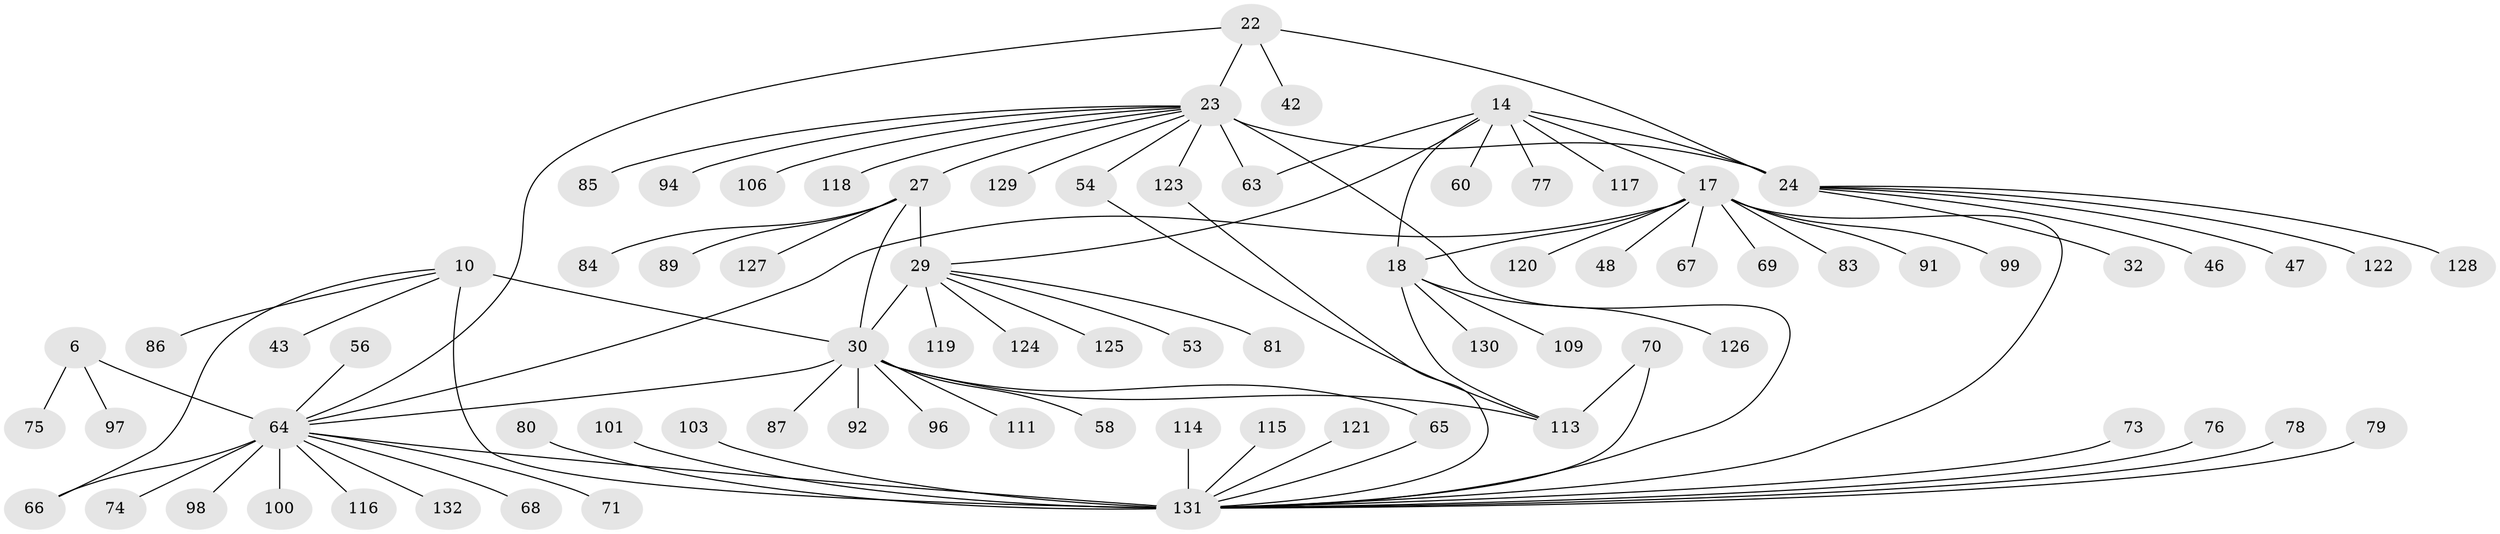 // original degree distribution, {6: 0.030303030303030304, 9: 0.022727272727272728, 10: 0.045454545454545456, 8: 0.03787878787878788, 7: 0.05303030303030303, 11: 0.030303030303030304, 12: 0.007575757575757576, 1: 0.6060606060606061, 4: 0.015151515151515152, 3: 0.045454545454545456, 2: 0.09090909090909091, 5: 0.015151515151515152}
// Generated by graph-tools (version 1.1) at 2025/58/03/04/25 21:58:01]
// undirected, 79 vertices, 94 edges
graph export_dot {
graph [start="1"]
  node [color=gray90,style=filled];
  6 [super="+1"];
  10 [super="+7"];
  14 [super="+13"];
  17 [super="+15"];
  18 [super="+16"];
  22 [super="+20"];
  23 [super="+19"];
  24 [super="+21"];
  27 [super="+26"];
  29 [super="+28"];
  30 [super="+25"];
  32;
  42;
  43;
  46;
  47;
  48;
  53;
  54 [super="+41"];
  56;
  58;
  60;
  63;
  64 [super="+5+31+44"];
  65;
  66 [super="+49"];
  67;
  68;
  69;
  70;
  71;
  73;
  74;
  75;
  76;
  77 [super="+62"];
  78;
  79;
  80 [super="+36"];
  81;
  83;
  84;
  85;
  86;
  87;
  89;
  91;
  92;
  94;
  96 [super="+93+95"];
  97;
  98;
  99;
  100;
  101;
  103;
  106;
  109;
  111 [super="+51"];
  113 [super="+45+107"];
  114 [super="+90+105"];
  115;
  116;
  117;
  118;
  119 [super="+110"];
  120 [super="+112"];
  121;
  122;
  123 [super="+88"];
  124;
  125;
  126;
  127;
  128;
  129;
  130 [super="+72"];
  131 [super="+55+59+61"];
  132;
  6 -- 97;
  6 -- 75;
  6 -- 64 [weight=8];
  10 -- 30;
  10 -- 86;
  10 -- 43;
  10 -- 66;
  10 -- 131 [weight=8];
  14 -- 17 [weight=4];
  14 -- 18 [weight=4];
  14 -- 24;
  14 -- 63;
  14 -- 117;
  14 -- 60;
  14 -- 29;
  14 -- 77;
  17 -- 18 [weight=4];
  17 -- 69;
  17 -- 83;
  17 -- 67;
  17 -- 99;
  17 -- 48;
  17 -- 91;
  17 -- 120;
  17 -- 131 [weight=2];
  17 -- 64;
  18 -- 109;
  18 -- 126;
  18 -- 113;
  18 -- 130;
  22 -- 23 [weight=4];
  22 -- 24 [weight=4];
  22 -- 42;
  22 -- 64;
  23 -- 24 [weight=4];
  23 -- 27;
  23 -- 63;
  23 -- 106;
  23 -- 123 [weight=2];
  23 -- 129;
  23 -- 85;
  23 -- 118;
  23 -- 94;
  23 -- 54;
  23 -- 131;
  24 -- 32;
  24 -- 128;
  24 -- 46;
  24 -- 47;
  24 -- 122;
  27 -- 29 [weight=4];
  27 -- 30 [weight=4];
  27 -- 89;
  27 -- 84;
  27 -- 127;
  29 -- 30 [weight=4];
  29 -- 53;
  29 -- 124;
  29 -- 125;
  29 -- 81;
  29 -- 119;
  30 -- 65;
  30 -- 87;
  30 -- 113 [weight=3];
  30 -- 58;
  30 -- 92;
  30 -- 96;
  30 -- 111;
  30 -- 64;
  54 -- 113;
  56 -- 64;
  64 -- 66;
  64 -- 131;
  64 -- 68;
  64 -- 132;
  64 -- 71;
  64 -- 74;
  64 -- 98;
  64 -- 100;
  64 -- 116;
  65 -- 131;
  70 -- 113;
  70 -- 131;
  73 -- 131;
  76 -- 131;
  78 -- 131;
  79 -- 131;
  80 -- 131;
  101 -- 131;
  103 -- 131;
  114 -- 131;
  115 -- 131;
  121 -- 131;
  123 -- 131;
}
